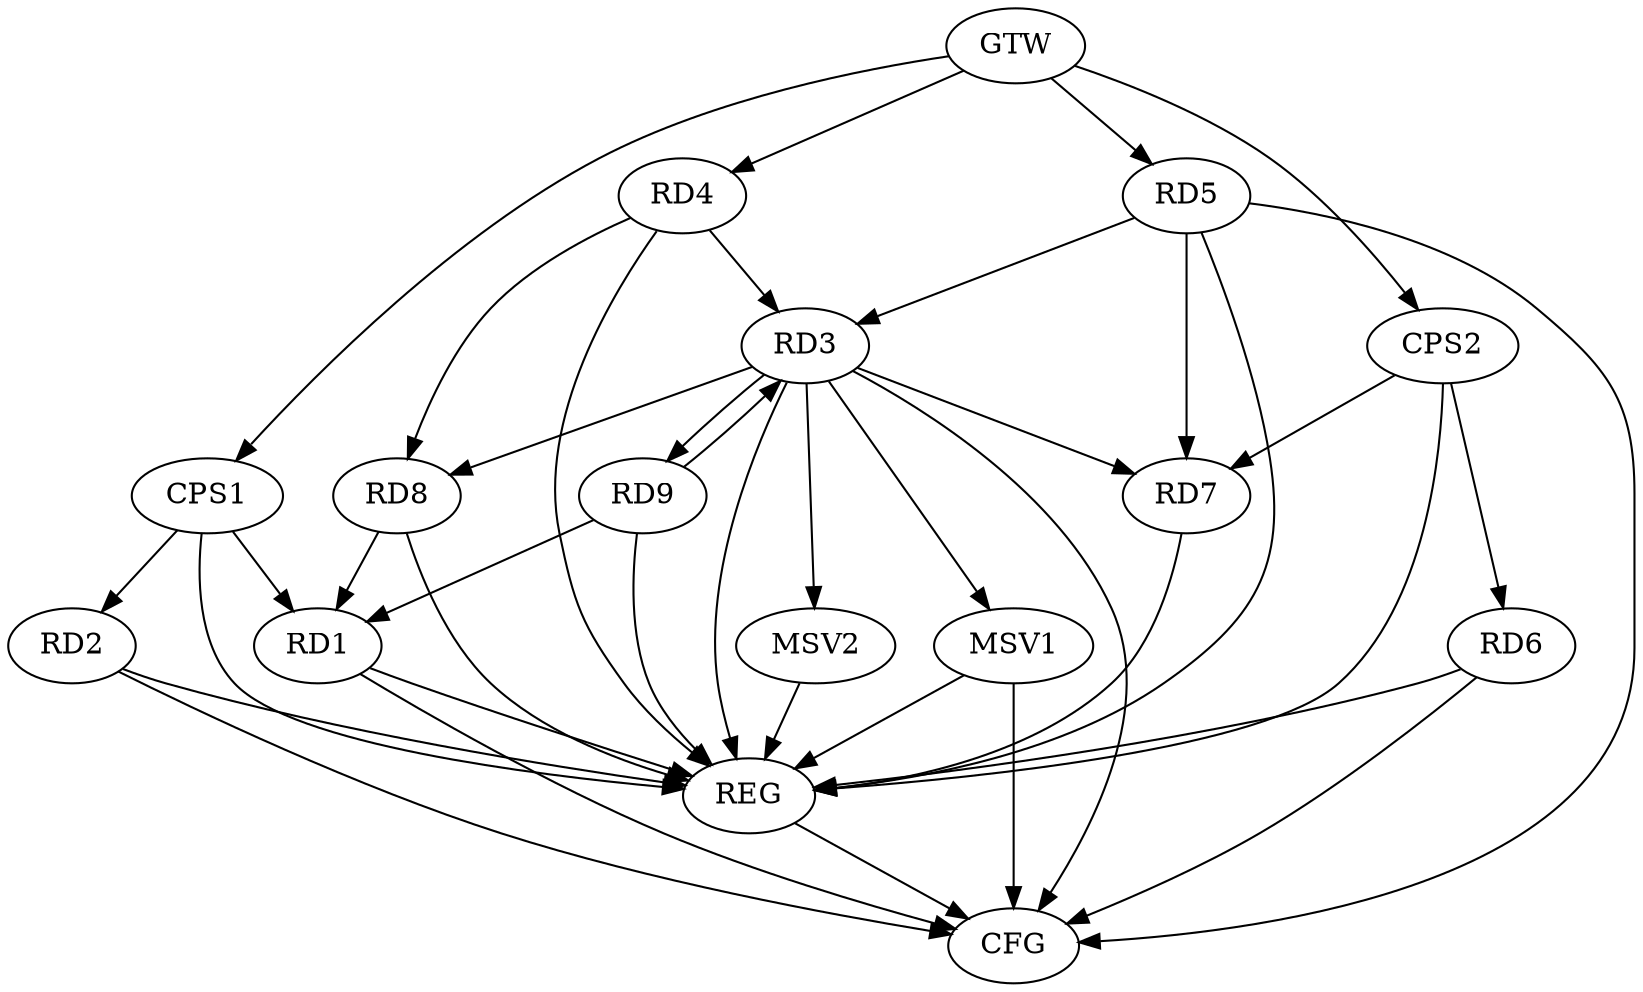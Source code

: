 strict digraph G {
  RD1 [ label="RD1" ];
  RD2 [ label="RD2" ];
  RD3 [ label="RD3" ];
  RD4 [ label="RD4" ];
  RD5 [ label="RD5" ];
  RD6 [ label="RD6" ];
  RD7 [ label="RD7" ];
  RD8 [ label="RD8" ];
  RD9 [ label="RD9" ];
  CPS1 [ label="CPS1" ];
  CPS2 [ label="CPS2" ];
  GTW [ label="GTW" ];
  REG [ label="REG" ];
  CFG [ label="CFG" ];
  MSV1 [ label="MSV1" ];
  MSV2 [ label="MSV2" ];
  RD8 -> RD1;
  RD9 -> RD1;
  RD4 -> RD3;
  RD5 -> RD3;
  RD3 -> RD7;
  RD3 -> RD8;
  RD3 -> RD9;
  RD9 -> RD3;
  RD4 -> RD8;
  RD5 -> RD7;
  CPS1 -> RD1;
  CPS1 -> RD2;
  CPS2 -> RD6;
  CPS2 -> RD7;
  GTW -> RD4;
  GTW -> RD5;
  GTW -> CPS1;
  GTW -> CPS2;
  RD1 -> REG;
  RD2 -> REG;
  RD3 -> REG;
  RD4 -> REG;
  RD5 -> REG;
  RD6 -> REG;
  RD7 -> REG;
  RD8 -> REG;
  RD9 -> REG;
  CPS1 -> REG;
  CPS2 -> REG;
  RD2 -> CFG;
  RD3 -> CFG;
  RD5 -> CFG;
  RD6 -> CFG;
  RD1 -> CFG;
  REG -> CFG;
  RD3 -> MSV1;
  MSV1 -> REG;
  MSV1 -> CFG;
  RD3 -> MSV2;
  MSV2 -> REG;
}
